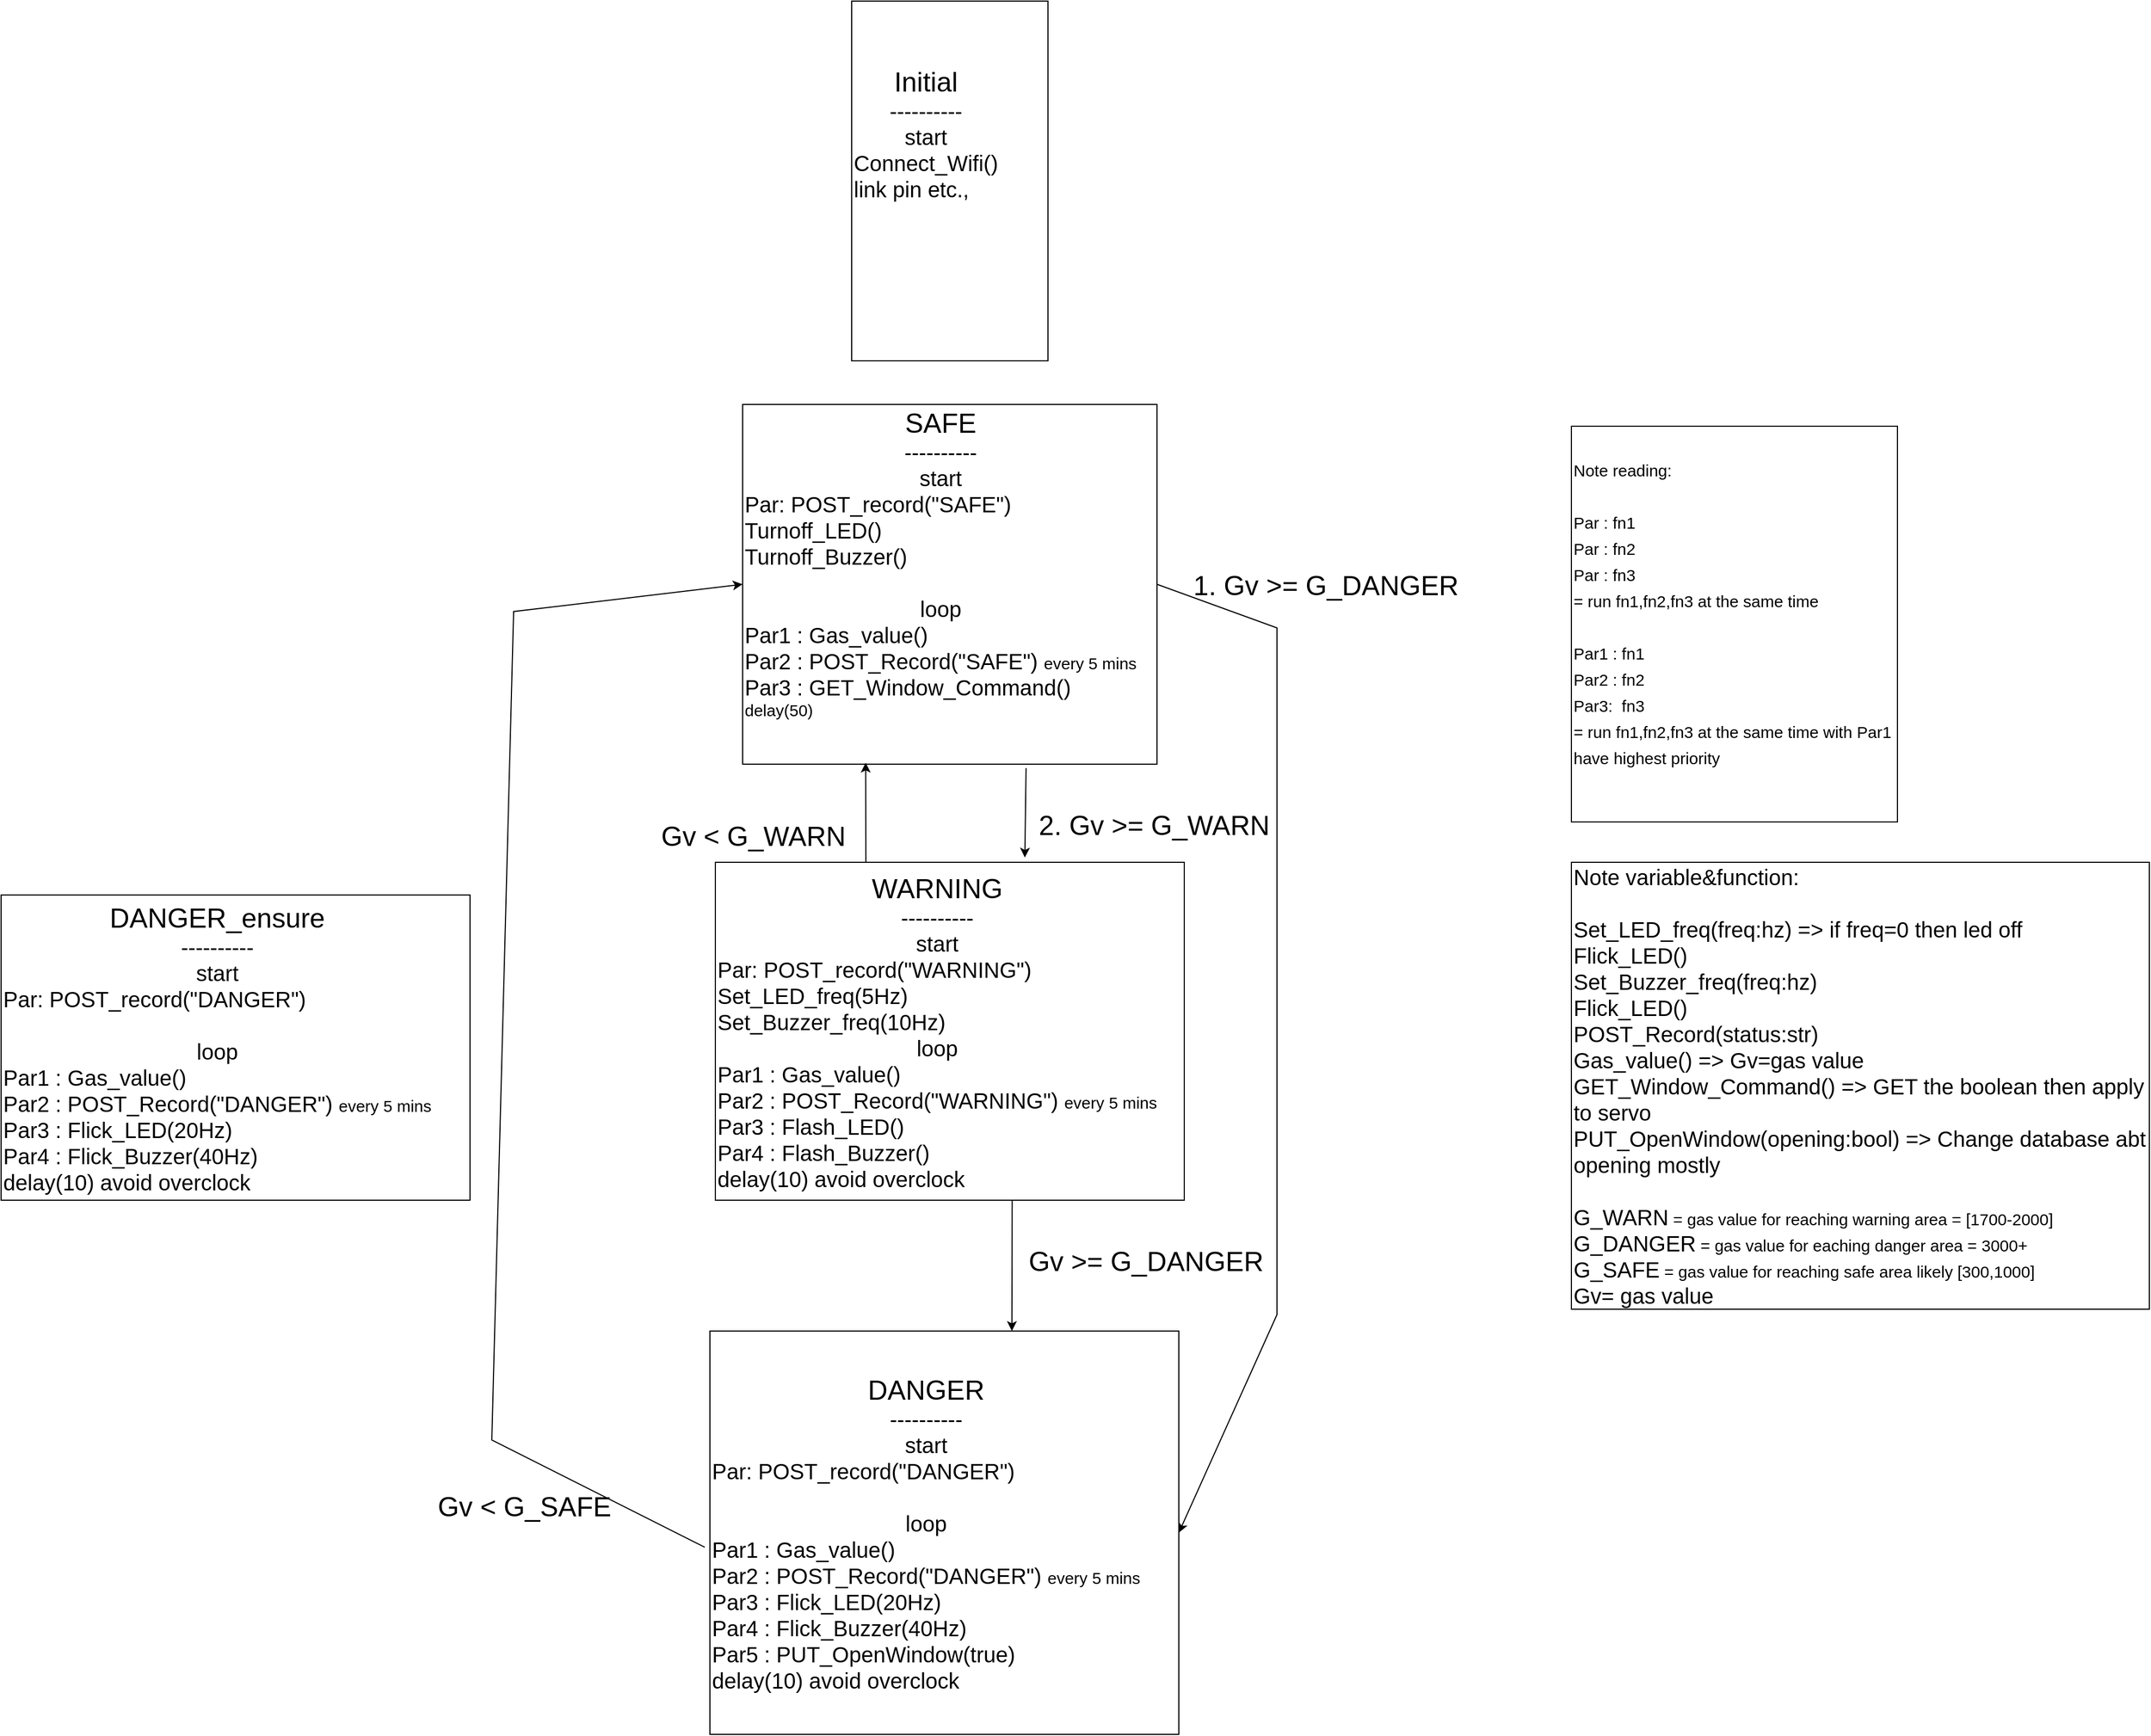<mxfile version="20.8.19" type="github">
  <diagram name="Page-1" id="sjG4DysbOh6MQ5VIM363">
    <mxGraphModel dx="2045" dy="1730" grid="1" gridSize="10" guides="1" tooltips="1" connect="1" arrows="1" fold="1" page="1" pageScale="1" pageWidth="850" pageHeight="1100" math="0" shadow="0">
      <root>
        <mxCell id="0" />
        <mxCell id="1" parent="0" />
        <mxCell id="1_t3aM_1tZM-ysJRbMeo-1" value="&lt;div style=&quot;text-align: center;&quot;&gt;&lt;span style=&quot;background-color: initial;&quot;&gt;&lt;font style=&quot;font-size: 25px;&quot;&gt;SAFE&lt;/font&gt;&lt;/span&gt;&lt;/div&gt;&lt;div style=&quot;text-align: center; font-size: 20px;&quot;&gt;&lt;span style=&quot;background-color: initial;&quot;&gt;&lt;font style=&quot;font-size: 20px;&quot;&gt;----------&lt;/font&gt;&lt;/span&gt;&lt;/div&gt;&lt;div style=&quot;text-align: center; font-size: 20px;&quot;&gt;start&lt;/div&gt;&lt;div style=&quot;font-size: 20px;&quot;&gt;Par: POST_record(&quot;SAFE&quot;)&lt;/div&gt;&lt;div style=&quot;font-size: 20px;&quot;&gt;Turnoff_LED()&lt;/div&gt;&lt;div style=&quot;font-size: 20px;&quot;&gt;Turnoff_Buzzer()&lt;/div&gt;&lt;div style=&quot;font-size: 20px;&quot;&gt;&lt;br&gt;&lt;/div&gt;&lt;div style=&quot;text-align: center; font-size: 20px;&quot;&gt;&lt;font style=&quot;font-size: 20px;&quot;&gt;loop&lt;/font&gt;&lt;/div&gt;&lt;div style=&quot;font-size: 20px;&quot;&gt;Par1 : Gas_value()&lt;br&gt;&lt;/div&gt;&lt;div style=&quot;&quot;&gt;&lt;font style=&quot;font-size: 20px;&quot;&gt;Par2 : POST_Record(&quot;SAFE&quot;) &lt;/font&gt;&lt;font style=&quot;font-size: 15px;&quot;&gt;every 5 mins&lt;/font&gt;&lt;/div&gt;&lt;div style=&quot;&quot;&gt;&lt;font style=&quot;&quot;&gt;&lt;font style=&quot;font-size: 20px;&quot;&gt;Par3 : GET_Window_Command()&lt;/font&gt;&lt;br&gt;&lt;/font&gt;&lt;/div&gt;&lt;div style=&quot;&quot;&gt;&lt;span style=&quot;font-size: 15px;&quot;&gt;delay(50)&lt;/span&gt;&lt;/div&gt;&lt;div style=&quot;&quot;&gt;&lt;br&gt;&lt;/div&gt;&lt;div style=&quot;font-size: 20px;&quot;&gt;&lt;br&gt;&lt;/div&gt;" style="rounded=0;whiteSpace=wrap;html=1;align=left;" parent="1" vertex="1">
          <mxGeometry x="380" y="20" width="380" height="330" as="geometry" />
        </mxCell>
        <mxCell id="1_t3aM_1tZM-ysJRbMeo-5" value="" style="endArrow=classic;html=1;rounded=0;fontSize=15;exitX=1;exitY=0.5;exitDx=0;exitDy=0;entryX=1;entryY=0.5;entryDx=0;entryDy=0;" parent="1" source="1_t3aM_1tZM-ysJRbMeo-1" target="uM968uDrHWjhQedUZtUP-4" edge="1">
          <mxGeometry width="50" height="50" relative="1" as="geometry">
            <mxPoint x="700" y="360" as="sourcePoint" />
            <mxPoint x="630" y="855" as="targetPoint" />
            <Array as="points">
              <mxPoint x="870" y="225" />
              <mxPoint x="870" y="855" />
            </Array>
          </mxGeometry>
        </mxCell>
        <mxCell id="1_t3aM_1tZM-ysJRbMeo-25" value="" style="endArrow=classic;html=1;rounded=0;fontSize=20;entryX=0.66;entryY=-0.014;entryDx=0;entryDy=0;exitX=0.684;exitY=1.011;exitDx=0;exitDy=0;entryPerimeter=0;exitPerimeter=0;" parent="1" source="1_t3aM_1tZM-ysJRbMeo-1" target="uM968uDrHWjhQedUZtUP-3" edge="1">
          <mxGeometry width="50" height="50" relative="1" as="geometry">
            <mxPoint x="580" y="490" as="sourcePoint" />
            <mxPoint x="649.25" y="396.35" as="targetPoint" />
          </mxGeometry>
        </mxCell>
        <mxCell id="1_t3aM_1tZM-ysJRbMeo-27" value="" style="endArrow=classic;html=1;rounded=0;fontSize=20;exitX=-0.011;exitY=0.536;exitDx=0;exitDy=0;exitPerimeter=0;entryX=0;entryY=0.5;entryDx=0;entryDy=0;" parent="1" source="uM968uDrHWjhQedUZtUP-4" target="1_t3aM_1tZM-ysJRbMeo-1" edge="1">
          <mxGeometry width="50" height="50" relative="1" as="geometry">
            <mxPoint x="477.3" y="861.75" as="sourcePoint" />
            <mxPoint x="430" y="200" as="targetPoint" />
            <Array as="points">
              <mxPoint x="150" y="970" />
              <mxPoint x="170" y="210" />
            </Array>
          </mxGeometry>
        </mxCell>
        <mxCell id="1_t3aM_1tZM-ysJRbMeo-28" value="&lt;font style=&quot;font-size: 15px;&quot;&gt;Note reading:&lt;br&gt;&lt;br&gt;Par : fn1&lt;br&gt;Par : fn2&lt;br&gt;Par : fn3&lt;br&gt;= run fn1,fn2,fn3 at the same time&amp;nbsp;&lt;br&gt;&lt;br&gt;Par1 : fn1&lt;br&gt;Par2 : fn2&lt;br&gt;Par3:&amp;nbsp; fn3&lt;br&gt;= run fn1,fn2,fn3 at the same time with Par1 have highest priority&lt;br&gt;&lt;br&gt;&lt;/font&gt;" style="rounded=0;whiteSpace=wrap;html=1;fontSize=20;align=left;" parent="1" vertex="1">
          <mxGeometry x="1140" y="40" width="299" height="363" as="geometry" />
        </mxCell>
        <mxCell id="uM968uDrHWjhQedUZtUP-1" value="&lt;font style=&quot;font-size: 20px;&quot;&gt;Note variable&amp;amp;function:&lt;br&gt;&lt;br&gt;Set_LED_freq(freq:hz) =&amp;gt; if freq=0 then led off&lt;br&gt;Flick_LED()&lt;br&gt;Set_Buzzer_freq(freq:hz)&lt;br&gt;Flick_LED()&lt;br&gt;POST_Record(status:str)&lt;/font&gt;&lt;font style=&quot;font-size: 20px;&quot;&gt;&lt;font style=&quot;font-size: 20px;&quot;&gt;&lt;br&gt;Gas_value() =&amp;gt; &lt;/font&gt;&lt;font style=&quot;font-size: 20px;&quot;&gt;&lt;font style=&quot;font-size: 20px;&quot;&gt;Gv=gas value&lt;br&gt;GET_Window_Command() =&amp;gt; GET the boolean then apply to servo&lt;/font&gt;&lt;br&gt;&lt;/font&gt;PUT_OpenWindow(opening:bool) =&amp;gt; Change database abt opening mostly&lt;br&gt;&lt;br&gt;&lt;font style=&quot;font-size: 20px;&quot;&gt;G_WARN&lt;/font&gt;&lt;/font&gt;&lt;font style=&quot;&quot;&gt;&lt;span style=&quot;font-size: 15px;&quot;&gt;&amp;nbsp;= gas value for reaching warning area = [1700-2000]&lt;/span&gt;&lt;br&gt;&lt;font style=&quot;font-size: 20px;&quot;&gt;G_DANGER&lt;/font&gt;&lt;/font&gt;&lt;font style=&quot;&quot;&gt;&lt;span style=&quot;font-size: 15px;&quot;&gt;&amp;nbsp;= gas value for eaching danger area = 3000+&lt;/span&gt;&lt;br&gt;&lt;font style=&quot;font-size: 20px;&quot;&gt;G_SAFE&lt;/font&gt;&lt;/font&gt;&lt;font style=&quot;&quot;&gt;&lt;span style=&quot;font-size: 15px;&quot;&gt;&amp;nbsp;= gas value for reaching safe area likely [300,1000]&lt;/span&gt;&lt;br&gt;&lt;font style=&quot;font-size: 20px;&quot;&gt;Gv= gas value&lt;/font&gt;&lt;br&gt;&lt;/font&gt;" style="rounded=0;whiteSpace=wrap;html=1;fontSize=20;align=left;" parent="1" vertex="1">
          <mxGeometry x="1140" y="440" width="530" height="410" as="geometry" />
        </mxCell>
        <mxCell id="uM968uDrHWjhQedUZtUP-3" value="&lt;div style=&quot;text-align: center;&quot;&gt;&lt;span style=&quot;background-color: initial;&quot;&gt;&lt;font style=&quot;font-size: 25px;&quot;&gt;WARNING&lt;/font&gt;&lt;/span&gt;&lt;/div&gt;&lt;div style=&quot;text-align: center; font-size: 20px;&quot;&gt;&lt;span style=&quot;background-color: initial;&quot;&gt;&lt;font style=&quot;font-size: 20px;&quot;&gt;----------&lt;/font&gt;&lt;/span&gt;&lt;/div&gt;&lt;div style=&quot;text-align: center; font-size: 20px;&quot;&gt;start&lt;/div&gt;&lt;div style=&quot;font-size: 20px;&quot;&gt;Par: POST_record(&quot;WARNING&quot;)&lt;/div&gt;&lt;div style=&quot;font-size: 20px;&quot;&gt;Set_LED_freq(5Hz)&lt;/div&gt;&lt;div style=&quot;font-size: 20px;&quot;&gt;Set_Buzzer_freq(10Hz)&lt;/div&gt;&lt;div style=&quot;text-align: center; font-size: 20px;&quot;&gt;&lt;font style=&quot;font-size: 20px;&quot;&gt;loop&lt;/font&gt;&lt;/div&gt;&lt;div style=&quot;font-size: 20px;&quot;&gt;Par1 : Gas_value()&lt;br&gt;&lt;/div&gt;&lt;div style=&quot;&quot;&gt;&lt;font style=&quot;font-size: 20px;&quot;&gt;Par2 : POST_Record(&quot;WARNING&quot;) &lt;/font&gt;&lt;font style=&quot;font-size: 15px;&quot;&gt;every 5 mins&lt;/font&gt;&lt;/div&gt;&lt;div style=&quot;font-size: 20px;&quot;&gt;Par3 : Flash_LED()&lt;/div&gt;&lt;div style=&quot;font-size: 20px;&quot;&gt;Par4 : Flash_Buzzer()&lt;/div&gt;&lt;div style=&quot;font-size: 20px;&quot;&gt;delay(10) avoid overclock&lt;/div&gt;" style="rounded=0;whiteSpace=wrap;html=1;align=left;" parent="1" vertex="1">
          <mxGeometry x="355" y="440" width="430" height="310" as="geometry" />
        </mxCell>
        <mxCell id="uM968uDrHWjhQedUZtUP-4" value="&lt;div style=&quot;text-align: center;&quot;&gt;&lt;span style=&quot;background-color: initial;&quot;&gt;&lt;font style=&quot;font-size: 25px;&quot;&gt;DANGER&lt;/font&gt;&lt;/span&gt;&lt;/div&gt;&lt;div style=&quot;text-align: center; font-size: 20px;&quot;&gt;&lt;span style=&quot;background-color: initial;&quot;&gt;&lt;font style=&quot;font-size: 20px;&quot;&gt;----------&lt;/font&gt;&lt;/span&gt;&lt;/div&gt;&lt;div style=&quot;text-align: center; font-size: 20px;&quot;&gt;start&lt;/div&gt;&lt;div style=&quot;font-size: 20px;&quot;&gt;Par: POST_record(&quot;DANGER&quot;)&lt;/div&gt;&lt;div style=&quot;font-size: 20px;&quot;&gt;&lt;br&gt;&lt;/div&gt;&lt;div style=&quot;text-align: center; font-size: 20px;&quot;&gt;&lt;font style=&quot;font-size: 20px;&quot;&gt;loop&lt;/font&gt;&lt;/div&gt;&lt;div style=&quot;font-size: 20px;&quot;&gt;Par1 : Gas_value()&lt;br&gt;&lt;/div&gt;&lt;div style=&quot;&quot;&gt;&lt;font style=&quot;font-size: 20px;&quot;&gt;Par2 : POST_Record(&quot;DANGER&quot;) &lt;/font&gt;&lt;font style=&quot;font-size: 15px;&quot;&gt;every 5 mins&lt;/font&gt;&lt;/div&gt;&lt;div style=&quot;font-size: 20px;&quot;&gt;Par3 : Flick_LED(20Hz)&lt;/div&gt;&lt;div style=&quot;font-size: 20px;&quot;&gt;Par4 : Flick_Buzzer(40Hz)&lt;/div&gt;&lt;div style=&quot;font-size: 20px;&quot;&gt;Par5 : PUT_OpenWindow(true)&lt;/div&gt;&lt;div style=&quot;font-size: 20px;&quot;&gt;delay(10) avoid overclock&lt;/div&gt;" style="rounded=0;whiteSpace=wrap;html=1;align=left;" parent="1" vertex="1">
          <mxGeometry x="350" y="870" width="430" height="370" as="geometry" />
        </mxCell>
        <mxCell id="uM968uDrHWjhQedUZtUP-5" value="" style="endArrow=classic;html=1;rounded=0;fontSize=25;exitX=0.321;exitY=0;exitDx=0;exitDy=0;exitPerimeter=0;entryX=0.297;entryY=0.996;entryDx=0;entryDy=0;entryPerimeter=0;" parent="1" source="uM968uDrHWjhQedUZtUP-3" target="1_t3aM_1tZM-ysJRbMeo-1" edge="1">
          <mxGeometry width="50" height="50" relative="1" as="geometry">
            <mxPoint x="920" y="610" as="sourcePoint" />
            <mxPoint x="970" y="560" as="targetPoint" />
          </mxGeometry>
        </mxCell>
        <mxCell id="uM968uDrHWjhQedUZtUP-6" value="" style="endArrow=classic;html=1;rounded=0;fontSize=25;exitX=0.633;exitY=1;exitDx=0;exitDy=0;exitPerimeter=0;entryX=0.644;entryY=0;entryDx=0;entryDy=0;entryPerimeter=0;" parent="1" source="uM968uDrHWjhQedUZtUP-3" target="uM968uDrHWjhQedUZtUP-4" edge="1">
          <mxGeometry width="50" height="50" relative="1" as="geometry">
            <mxPoint x="920" y="710" as="sourcePoint" />
            <mxPoint x="970" y="660" as="targetPoint" />
          </mxGeometry>
        </mxCell>
        <mxCell id="uM968uDrHWjhQedUZtUP-8" value="1. Gv &amp;gt;= G_DANGER" style="text;html=1;strokeColor=none;fillColor=none;align=center;verticalAlign=middle;whiteSpace=wrap;rounded=0;fontSize=25;" parent="1" vertex="1">
          <mxGeometry x="780" y="170" width="270" height="30" as="geometry" />
        </mxCell>
        <mxCell id="uM968uDrHWjhQedUZtUP-9" value="Gv &amp;lt; G_SAFE" style="text;html=1;strokeColor=none;fillColor=none;align=center;verticalAlign=middle;whiteSpace=wrap;rounded=0;fontSize=25;" parent="1" vertex="1">
          <mxGeometry x="80" y="990" width="200" height="80" as="geometry" />
        </mxCell>
        <mxCell id="uM968uDrHWjhQedUZtUP-11" value="2. Gv &amp;gt;= G_WARN" style="text;html=1;strokeColor=none;fillColor=none;align=center;verticalAlign=middle;whiteSpace=wrap;rounded=0;fontSize=25;" parent="1" vertex="1">
          <mxGeometry x="640" y="390" width="235" height="30" as="geometry" />
        </mxCell>
        <mxCell id="uM968uDrHWjhQedUZtUP-12" value="Gv &amp;lt; G_WARN" style="text;html=1;strokeColor=none;fillColor=none;align=center;verticalAlign=middle;whiteSpace=wrap;rounded=0;fontSize=25;" parent="1" vertex="1">
          <mxGeometry x="280" y="400" width="220" height="30" as="geometry" />
        </mxCell>
        <mxCell id="uM968uDrHWjhQedUZtUP-14" value="Gv &amp;gt;= G_DANGER" style="text;html=1;strokeColor=none;fillColor=none;align=center;verticalAlign=middle;whiteSpace=wrap;rounded=0;fontSize=25;" parent="1" vertex="1">
          <mxGeometry x="630" y="790" width="240" height="30" as="geometry" />
        </mxCell>
        <mxCell id="-2Y-5b2Bdj6tNo9o1Tkx-2" value="&lt;div style=&quot;text-align: center;&quot;&gt;&lt;span style=&quot;background-color: initial;&quot;&gt;&lt;font style=&quot;font-size: 25px;&quot;&gt;DANGER_ensure&lt;/font&gt;&lt;/span&gt;&lt;/div&gt;&lt;div style=&quot;text-align: center; font-size: 20px;&quot;&gt;&lt;span style=&quot;background-color: initial;&quot;&gt;&lt;font style=&quot;font-size: 20px;&quot;&gt;----------&lt;/font&gt;&lt;/span&gt;&lt;/div&gt;&lt;div style=&quot;text-align: center; font-size: 20px;&quot;&gt;start&lt;/div&gt;&lt;div style=&quot;font-size: 20px;&quot;&gt;Par: POST_record(&quot;DANGER&quot;)&lt;/div&gt;&lt;div style=&quot;font-size: 20px;&quot;&gt;&lt;br&gt;&lt;/div&gt;&lt;div style=&quot;text-align: center; font-size: 20px;&quot;&gt;&lt;font style=&quot;font-size: 20px;&quot;&gt;loop&lt;/font&gt;&lt;/div&gt;&lt;div style=&quot;font-size: 20px;&quot;&gt;Par1 : Gas_value()&lt;br&gt;&lt;/div&gt;&lt;div style=&quot;&quot;&gt;&lt;font style=&quot;font-size: 20px;&quot;&gt;Par2 : POST_Record(&quot;DANGER&quot;) &lt;/font&gt;&lt;font style=&quot;font-size: 15px;&quot;&gt;every 5 mins&lt;/font&gt;&lt;/div&gt;&lt;div style=&quot;font-size: 20px;&quot;&gt;Par3 : Flick_LED(20Hz)&lt;/div&gt;&lt;div style=&quot;font-size: 20px;&quot;&gt;Par4 : Flick_Buzzer(40Hz)&lt;/div&gt;&lt;div style=&quot;font-size: 20px;&quot;&gt;delay(10) avoid overclock&lt;/div&gt;" style="rounded=0;whiteSpace=wrap;html=1;align=left;" parent="1" vertex="1">
          <mxGeometry x="-300" y="470" width="430" height="280" as="geometry" />
        </mxCell>
        <mxCell id="fac0axqGFG-xkVgB-0i3-1" value="&lt;div style=&quot;text-align: center;&quot;&gt;&lt;span style=&quot;background-color: initial;&quot;&gt;&lt;font style=&quot;font-size: 25px;&quot;&gt;Initial&lt;/font&gt;&lt;/span&gt;&lt;/div&gt;&lt;div style=&quot;text-align: center; font-size: 20px;&quot;&gt;&lt;span style=&quot;background-color: initial;&quot;&gt;&lt;font style=&quot;font-size: 20px;&quot;&gt;----------&lt;/font&gt;&lt;/span&gt;&lt;/div&gt;&lt;div style=&quot;text-align: center; font-size: 20px;&quot;&gt;start&lt;/div&gt;&lt;div style=&quot;font-size: 20px;&quot;&gt;Connect_Wifi()&lt;/div&gt;&lt;div style=&quot;font-size: 20px;&quot;&gt;link pin etc.,&lt;/div&gt;&lt;div style=&quot;font-size: 20px;&quot;&gt;&lt;br&gt;&lt;/div&gt;&lt;div style=&quot;text-align: center; font-size: 20px;&quot;&gt;&lt;br&gt;&lt;/div&gt;&lt;div style=&quot;&quot;&gt;&lt;br&gt;&lt;/div&gt;&lt;div style=&quot;font-size: 20px;&quot;&gt;&lt;br&gt;&lt;/div&gt;" style="rounded=0;whiteSpace=wrap;html=1;align=left;" vertex="1" parent="1">
          <mxGeometry x="480" y="-350" width="180" height="330" as="geometry" />
        </mxCell>
      </root>
    </mxGraphModel>
  </diagram>
</mxfile>
